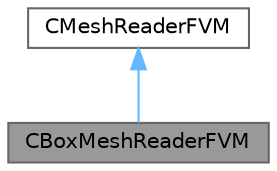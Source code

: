 digraph "CBoxMeshReaderFVM"
{
 // LATEX_PDF_SIZE
  bgcolor="transparent";
  edge [fontname=Helvetica,fontsize=10,labelfontname=Helvetica,labelfontsize=10];
  node [fontname=Helvetica,fontsize=10,shape=box,height=0.2,width=0.4];
  Node1 [id="Node000001",label="CBoxMeshReaderFVM",height=0.2,width=0.4,color="gray40", fillcolor="grey60", style="filled", fontcolor="black",tooltip="Reads a 3D box grid into linear partitions for the finite volume solver (FVM)."];
  Node2 -> Node1 [id="edge1_Node000001_Node000002",dir="back",color="steelblue1",style="solid",tooltip=" "];
  Node2 [id="Node000002",label="CMeshReaderFVM",height=0.2,width=0.4,color="gray40", fillcolor="white", style="filled",URL="$classCMeshReaderFVM.html",tooltip="Base class for the mesh zone readers of the finite volume solver (FVM)."];
}
